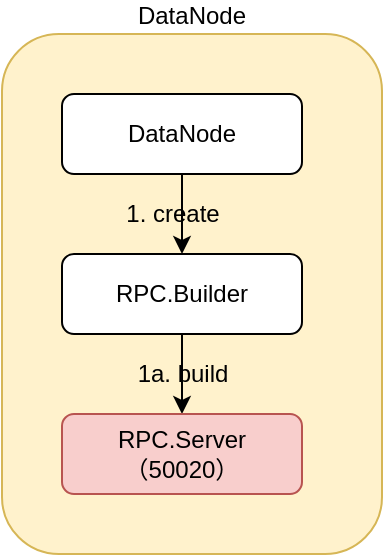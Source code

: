 <mxfile version="12.4.2" type="device" pages="1"><diagram id="hMM5rEuSsj2iR4DkiRbX" name="第 1 页"><mxGraphModel dx="1106" dy="830" grid="1" gridSize="10" guides="1" tooltips="1" connect="1" arrows="1" fold="1" page="1" pageScale="1" pageWidth="827" pageHeight="1169" math="0" shadow="0"><root><mxCell id="0"/><mxCell id="1" parent="0"/><mxCell id="BDT3rRYQlgIGQ-wY8mAq-1" value="DataNode" style="rounded=1;whiteSpace=wrap;html=1;labelPosition=center;verticalLabelPosition=top;align=center;verticalAlign=bottom;fillColor=#fff2cc;strokeColor=#d6b656;" parent="1" vertex="1"><mxGeometry x="240" y="80" width="190" height="260" as="geometry"/></mxCell><mxCell id="0vlWlDdlFEA_YA2Uwws7-4" style="edgeStyle=orthogonalEdgeStyle;rounded=0;orthogonalLoop=1;jettySize=auto;html=1;" parent="1" source="BDT3rRYQlgIGQ-wY8mAq-2" target="0PgYDcCBg-6xwP_e2eoF-5" edge="1"><mxGeometry relative="1" as="geometry"><mxPoint x="330" y="190" as="targetPoint"/></mxGeometry></mxCell><mxCell id="BDT3rRYQlgIGQ-wY8mAq-2" value="DataNode" style="rounded=1;whiteSpace=wrap;html=1;flipV=1;" parent="1" vertex="1"><mxGeometry x="270" y="110" width="120" height="40" as="geometry"/></mxCell><mxCell id="BDT3rRYQlgIGQ-wY8mAq-10" style="rounded=0;orthogonalLoop=1;jettySize=auto;html=1;entryX=0.5;entryY=0;entryDx=0;entryDy=0;edgeStyle=orthogonalEdgeStyle;" parent="1" edge="1"><mxGeometry relative="1" as="geometry"><Array as="points"><mxPoint x="375" y="320"/><mxPoint x="180" y="320"/></Array><mxPoint x="375" y="260" as="sourcePoint"/></mxGeometry></mxCell><mxCell id="0PgYDcCBg-6xwP_e2eoF-4" value="1. create" style="text;html=1;align=center;verticalAlign=middle;resizable=0;points=[];;autosize=1;" parent="1" vertex="1"><mxGeometry x="295" y="160" width="60" height="20" as="geometry"/></mxCell><mxCell id="0vlWlDdlFEA_YA2Uwws7-6" style="edgeStyle=orthogonalEdgeStyle;rounded=0;orthogonalLoop=1;jettySize=auto;html=1;entryX=0.5;entryY=0;entryDx=0;entryDy=0;" parent="1" source="0PgYDcCBg-6xwP_e2eoF-5" target="0PgYDcCBg-6xwP_e2eoF-11" edge="1"><mxGeometry relative="1" as="geometry"/></mxCell><mxCell id="0PgYDcCBg-6xwP_e2eoF-5" value="RPC.Builder" style="rounded=1;whiteSpace=wrap;html=1;flipV=1;" parent="1" vertex="1"><mxGeometry x="270" y="190" width="120" height="40" as="geometry"/></mxCell><mxCell id="0PgYDcCBg-6xwP_e2eoF-11" value="RPC.Server&lt;br&gt;（50020）" style="rounded=1;whiteSpace=wrap;html=1;fillColor=#f8cecc;strokeColor=#b85450;flipV=1;" parent="1" vertex="1"><mxGeometry x="270" y="270" width="120" height="40" as="geometry"/></mxCell><mxCell id="0PgYDcCBg-6xwP_e2eoF-16" value="1a. build" style="text;html=1;align=center;verticalAlign=middle;resizable=0;points=[];;autosize=1;" parent="1" vertex="1"><mxGeometry x="300" y="240" width="60" height="20" as="geometry"/></mxCell><mxCell id="0vlWlDdlFEA_YA2Uwws7-11" style="edgeStyle=orthogonalEdgeStyle;rounded=0;orthogonalLoop=1;jettySize=auto;html=1;" parent="1" edge="1"><mxGeometry relative="1" as="geometry"><mxPoint x="475" y="310" as="sourcePoint"/></mxGeometry></mxCell></root></mxGraphModel></diagram></mxfile>
